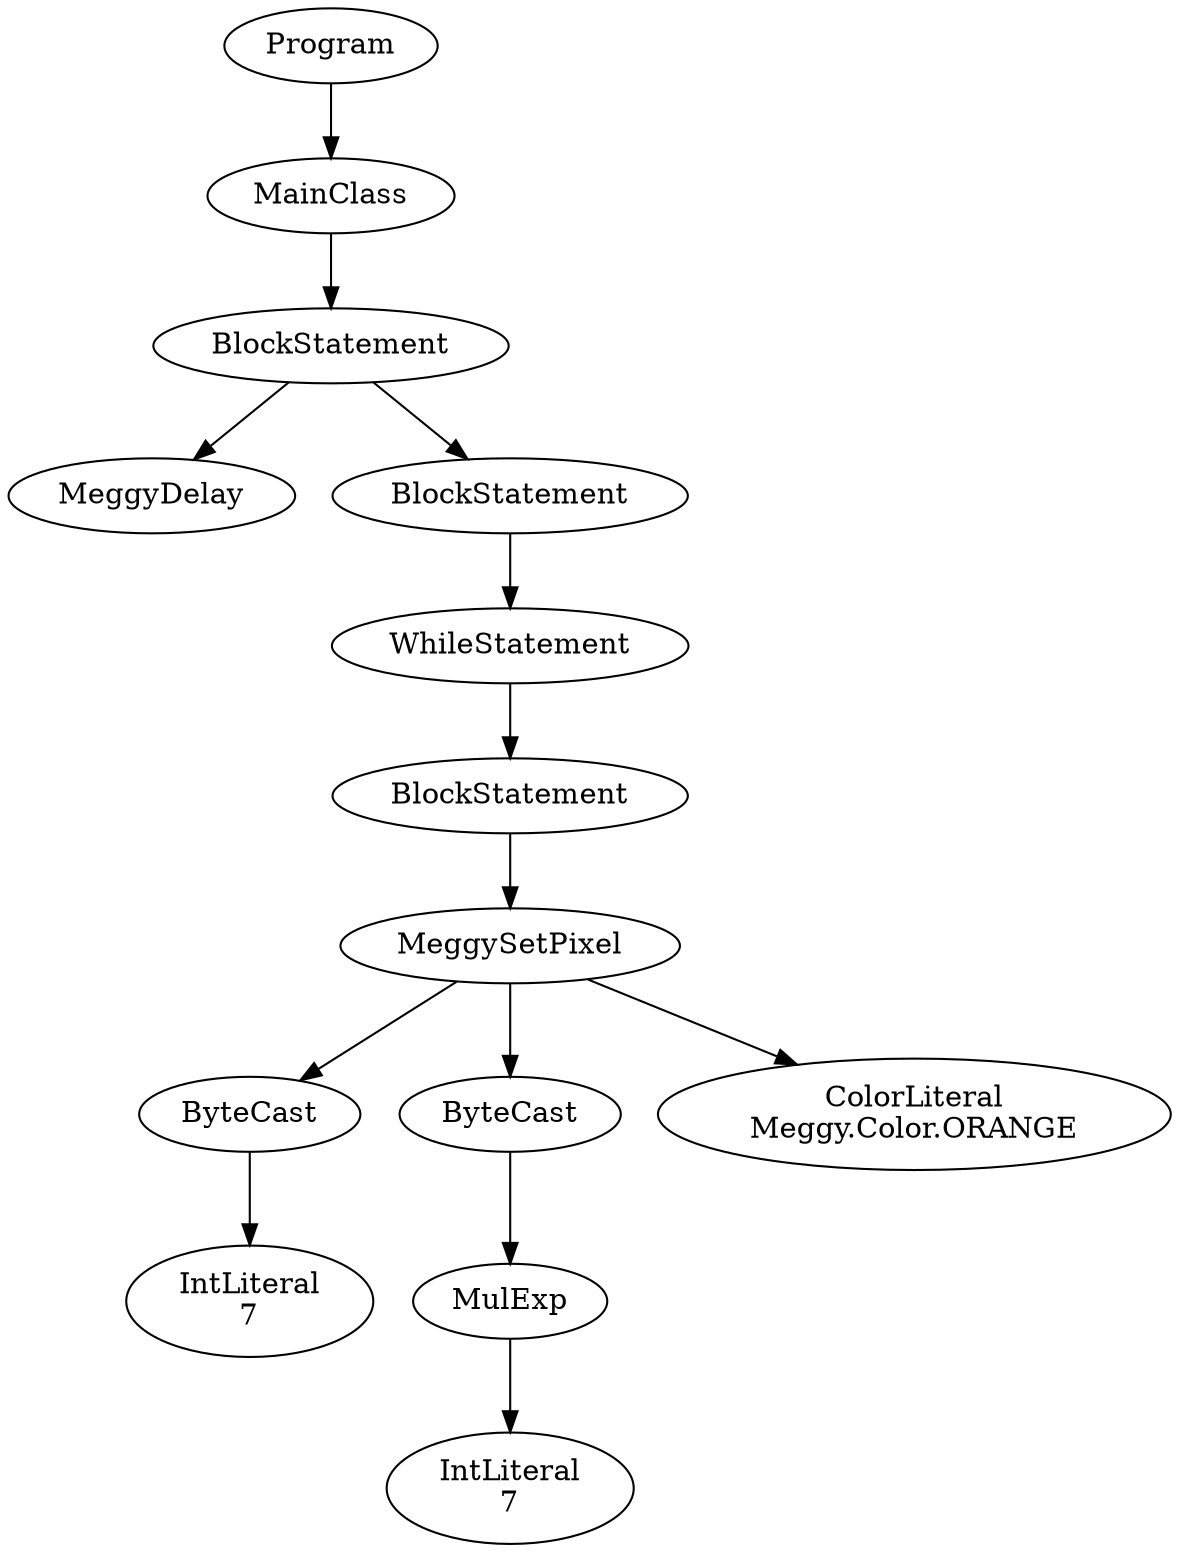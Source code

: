 digraph ASTGraph {
0 [ label="Program" ];
1 [ label="MainClass" ];
0 -> 1
2 [ label="BlockStatement" ];
1 -> 2
3 [ label="MeggyDelay" ];
2 -> 3
4 [ label="BlockStatement" ];
2 -> 4
5 [ label="WhileStatement" ];
4 -> 5
6 [ label="BlockStatement" ];
5 -> 6
7 [ label="MeggySetPixel" ];
6 -> 7
8 [ label="ByteCast" ];
7 -> 8
9 [ label="IntLiteral\n7" ];
8 -> 9
10 [ label="ByteCast" ];
7 -> 10
11 [ label="MulExp" ];
10 -> 11
12 [ label="IntLiteral\n7" ];
11 -> 12
13 [ label="ColorLiteral\nMeggy.Color.ORANGE" ];
7 -> 13
}
